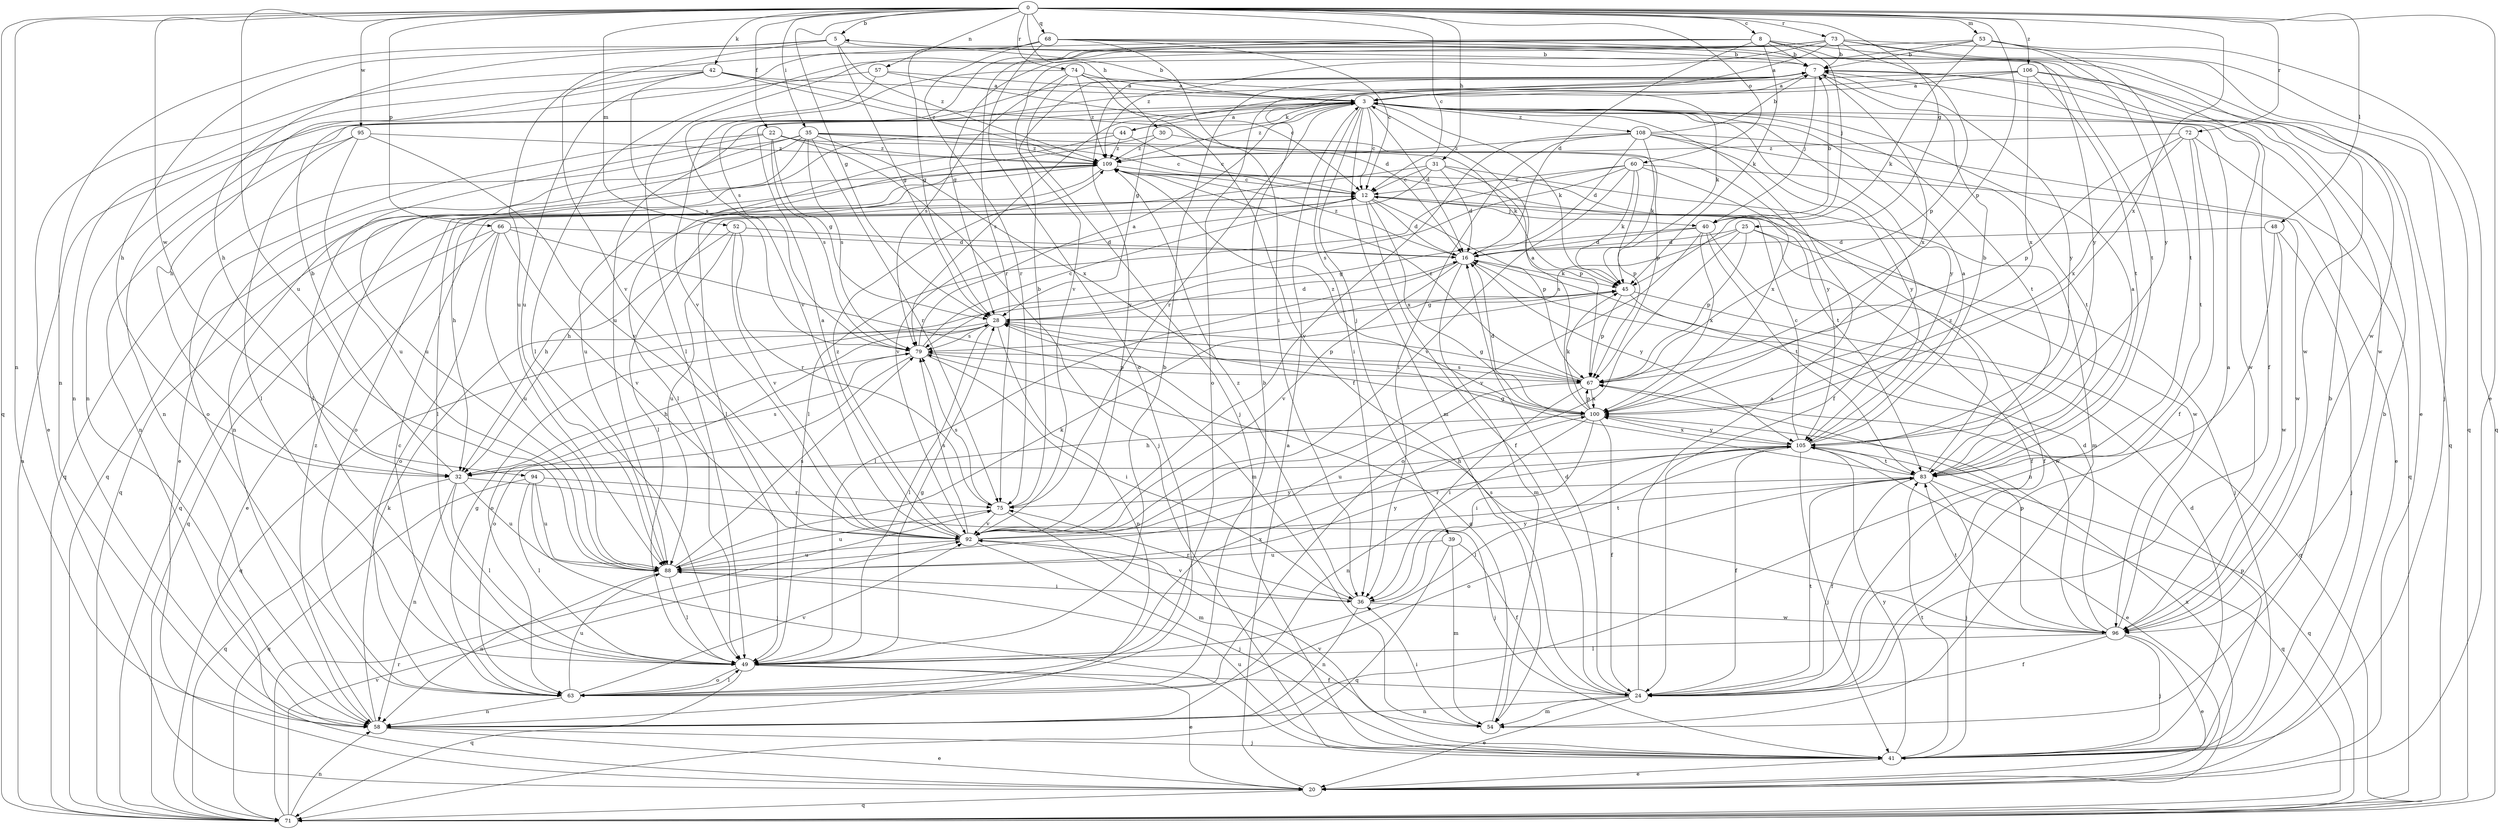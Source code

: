 strict digraph  {
0;
3;
5;
7;
8;
12;
16;
20;
22;
24;
25;
28;
30;
31;
32;
35;
36;
39;
40;
41;
42;
44;
45;
48;
49;
52;
53;
54;
57;
58;
60;
63;
66;
67;
68;
71;
72;
73;
74;
75;
79;
83;
88;
92;
94;
95;
96;
100;
105;
106;
108;
109;
0 -> 5  [label=b];
0 -> 8  [label=c];
0 -> 12  [label=c];
0 -> 20  [label=e];
0 -> 22  [label=f];
0 -> 25  [label=g];
0 -> 28  [label=g];
0 -> 30  [label=h];
0 -> 31  [label=h];
0 -> 35  [label=i];
0 -> 42  [label=k];
0 -> 48  [label=l];
0 -> 52  [label=m];
0 -> 53  [label=m];
0 -> 57  [label=n];
0 -> 58  [label=n];
0 -> 60  [label=o];
0 -> 66  [label=p];
0 -> 67  [label=p];
0 -> 68  [label=q];
0 -> 71  [label=q];
0 -> 72  [label=r];
0 -> 73  [label=r];
0 -> 74  [label=r];
0 -> 88  [label=u];
0 -> 94  [label=w];
0 -> 95  [label=w];
0 -> 100  [label=x];
0 -> 106  [label=z];
3 -> 5  [label=b];
3 -> 12  [label=c];
3 -> 16  [label=d];
3 -> 24  [label=f];
3 -> 36  [label=i];
3 -> 39  [label=j];
3 -> 44  [label=k];
3 -> 45  [label=k];
3 -> 54  [label=m];
3 -> 58  [label=n];
3 -> 75  [label=r];
3 -> 79  [label=s];
3 -> 83  [label=t];
3 -> 96  [label=w];
3 -> 105  [label=y];
3 -> 108  [label=z];
3 -> 109  [label=z];
5 -> 7  [label=b];
5 -> 28  [label=g];
5 -> 32  [label=h];
5 -> 58  [label=n];
5 -> 92  [label=v];
5 -> 109  [label=z];
7 -> 3  [label=a];
7 -> 40  [label=j];
7 -> 63  [label=o];
7 -> 92  [label=v];
7 -> 96  [label=w];
7 -> 100  [label=x];
7 -> 105  [label=y];
8 -> 7  [label=b];
8 -> 16  [label=d];
8 -> 20  [label=e];
8 -> 40  [label=j];
8 -> 45  [label=k];
8 -> 49  [label=l];
8 -> 79  [label=s];
8 -> 88  [label=u];
8 -> 96  [label=w];
12 -> 16  [label=d];
12 -> 24  [label=f];
12 -> 32  [label=h];
12 -> 40  [label=j];
12 -> 49  [label=l];
12 -> 67  [label=p];
12 -> 71  [label=q];
12 -> 96  [label=w];
12 -> 100  [label=x];
16 -> 45  [label=k];
16 -> 49  [label=l];
16 -> 54  [label=m];
16 -> 92  [label=v];
16 -> 105  [label=y];
16 -> 109  [label=z];
20 -> 3  [label=a];
20 -> 71  [label=q];
20 -> 100  [label=x];
22 -> 28  [label=g];
22 -> 41  [label=j];
22 -> 49  [label=l];
22 -> 63  [label=o];
22 -> 79  [label=s];
22 -> 105  [label=y];
22 -> 109  [label=z];
24 -> 3  [label=a];
24 -> 16  [label=d];
24 -> 20  [label=e];
24 -> 54  [label=m];
24 -> 58  [label=n];
24 -> 83  [label=t];
25 -> 16  [label=d];
25 -> 24  [label=f];
25 -> 41  [label=j];
25 -> 63  [label=o];
25 -> 67  [label=p];
25 -> 79  [label=s];
28 -> 16  [label=d];
28 -> 49  [label=l];
28 -> 58  [label=n];
28 -> 63  [label=o];
28 -> 67  [label=p];
28 -> 71  [label=q];
28 -> 79  [label=s];
30 -> 49  [label=l];
30 -> 67  [label=p];
30 -> 109  [label=z];
31 -> 12  [label=c];
31 -> 16  [label=d];
31 -> 49  [label=l];
31 -> 54  [label=m];
31 -> 67  [label=p];
31 -> 92  [label=v];
32 -> 7  [label=b];
32 -> 41  [label=j];
32 -> 49  [label=l];
32 -> 58  [label=n];
32 -> 71  [label=q];
32 -> 79  [label=s];
32 -> 88  [label=u];
35 -> 12  [label=c];
35 -> 20  [label=e];
35 -> 45  [label=k];
35 -> 58  [label=n];
35 -> 71  [label=q];
35 -> 75  [label=r];
35 -> 79  [label=s];
35 -> 88  [label=u];
35 -> 100  [label=x];
35 -> 109  [label=z];
36 -> 58  [label=n];
36 -> 75  [label=r];
36 -> 92  [label=v];
36 -> 96  [label=w];
36 -> 105  [label=y];
36 -> 109  [label=z];
39 -> 24  [label=f];
39 -> 54  [label=m];
39 -> 71  [label=q];
39 -> 88  [label=u];
40 -> 7  [label=b];
40 -> 16  [label=d];
40 -> 24  [label=f];
40 -> 28  [label=g];
40 -> 83  [label=t];
40 -> 92  [label=v];
40 -> 100  [label=x];
41 -> 7  [label=b];
41 -> 16  [label=d];
41 -> 20  [label=e];
41 -> 67  [label=p];
41 -> 83  [label=t];
41 -> 88  [label=u];
41 -> 92  [label=v];
41 -> 105  [label=y];
42 -> 3  [label=a];
42 -> 16  [label=d];
42 -> 20  [label=e];
42 -> 32  [label=h];
42 -> 58  [label=n];
42 -> 79  [label=s];
42 -> 109  [label=z];
44 -> 3  [label=a];
44 -> 12  [label=c];
44 -> 71  [label=q];
44 -> 88  [label=u];
44 -> 109  [label=z];
45 -> 28  [label=g];
45 -> 67  [label=p];
45 -> 71  [label=q];
45 -> 96  [label=w];
48 -> 16  [label=d];
48 -> 41  [label=j];
48 -> 58  [label=n];
48 -> 96  [label=w];
49 -> 7  [label=b];
49 -> 20  [label=e];
49 -> 24  [label=f];
49 -> 28  [label=g];
49 -> 63  [label=o];
49 -> 71  [label=q];
49 -> 100  [label=x];
52 -> 16  [label=d];
52 -> 32  [label=h];
52 -> 75  [label=r];
52 -> 88  [label=u];
52 -> 92  [label=v];
53 -> 7  [label=b];
53 -> 28  [label=g];
53 -> 45  [label=k];
53 -> 71  [label=q];
53 -> 83  [label=t];
53 -> 92  [label=v];
53 -> 105  [label=y];
54 -> 7  [label=b];
54 -> 28  [label=g];
54 -> 36  [label=i];
57 -> 3  [label=a];
57 -> 12  [label=c];
57 -> 58  [label=n];
57 -> 92  [label=v];
58 -> 20  [label=e];
58 -> 41  [label=j];
58 -> 45  [label=k];
58 -> 109  [label=z];
60 -> 12  [label=c];
60 -> 45  [label=k];
60 -> 49  [label=l];
60 -> 67  [label=p];
60 -> 79  [label=s];
60 -> 92  [label=v];
60 -> 96  [label=w];
60 -> 100  [label=x];
63 -> 7  [label=b];
63 -> 12  [label=c];
63 -> 28  [label=g];
63 -> 49  [label=l];
63 -> 58  [label=n];
63 -> 88  [label=u];
63 -> 92  [label=v];
66 -> 16  [label=d];
66 -> 20  [label=e];
66 -> 54  [label=m];
66 -> 63  [label=o];
66 -> 71  [label=q];
66 -> 88  [label=u];
66 -> 92  [label=v];
67 -> 28  [label=g];
67 -> 36  [label=i];
67 -> 79  [label=s];
67 -> 88  [label=u];
67 -> 100  [label=x];
67 -> 109  [label=z];
68 -> 7  [label=b];
68 -> 12  [label=c];
68 -> 24  [label=f];
68 -> 28  [label=g];
68 -> 36  [label=i];
68 -> 63  [label=o];
68 -> 75  [label=r];
68 -> 83  [label=t];
68 -> 88  [label=u];
71 -> 3  [label=a];
71 -> 58  [label=n];
71 -> 75  [label=r];
71 -> 92  [label=v];
72 -> 24  [label=f];
72 -> 67  [label=p];
72 -> 71  [label=q];
72 -> 83  [label=t];
72 -> 100  [label=x];
72 -> 109  [label=z];
73 -> 3  [label=a];
73 -> 7  [label=b];
73 -> 32  [label=h];
73 -> 41  [label=j];
73 -> 49  [label=l];
73 -> 67  [label=p];
73 -> 71  [label=q];
73 -> 75  [label=r];
73 -> 105  [label=y];
73 -> 109  [label=z];
74 -> 3  [label=a];
74 -> 24  [label=f];
74 -> 41  [label=j];
74 -> 45  [label=k];
74 -> 79  [label=s];
74 -> 92  [label=v];
74 -> 109  [label=z];
75 -> 7  [label=b];
75 -> 54  [label=m];
75 -> 79  [label=s];
75 -> 88  [label=u];
75 -> 92  [label=v];
79 -> 3  [label=a];
79 -> 12  [label=c];
79 -> 32  [label=h];
79 -> 36  [label=i];
79 -> 63  [label=o];
79 -> 67  [label=p];
83 -> 3  [label=a];
83 -> 24  [label=f];
83 -> 28  [label=g];
83 -> 41  [label=j];
83 -> 63  [label=o];
83 -> 71  [label=q];
83 -> 75  [label=r];
83 -> 109  [label=z];
88 -> 36  [label=i];
88 -> 45  [label=k];
88 -> 49  [label=l];
88 -> 58  [label=n];
88 -> 79  [label=s];
88 -> 105  [label=y];
92 -> 3  [label=a];
92 -> 41  [label=j];
92 -> 79  [label=s];
92 -> 83  [label=t];
92 -> 88  [label=u];
92 -> 105  [label=y];
92 -> 109  [label=z];
94 -> 41  [label=j];
94 -> 49  [label=l];
94 -> 71  [label=q];
94 -> 75  [label=r];
94 -> 88  [label=u];
95 -> 49  [label=l];
95 -> 58  [label=n];
95 -> 88  [label=u];
95 -> 92  [label=v];
95 -> 109  [label=z];
96 -> 3  [label=a];
96 -> 16  [label=d];
96 -> 20  [label=e];
96 -> 24  [label=f];
96 -> 41  [label=j];
96 -> 49  [label=l];
96 -> 67  [label=p];
96 -> 79  [label=s];
96 -> 83  [label=t];
100 -> 3  [label=a];
100 -> 16  [label=d];
100 -> 24  [label=f];
100 -> 32  [label=h];
100 -> 36  [label=i];
100 -> 45  [label=k];
100 -> 58  [label=n];
100 -> 67  [label=p];
100 -> 105  [label=y];
100 -> 109  [label=z];
105 -> 3  [label=a];
105 -> 7  [label=b];
105 -> 12  [label=c];
105 -> 20  [label=e];
105 -> 24  [label=f];
105 -> 32  [label=h];
105 -> 41  [label=j];
105 -> 49  [label=l];
105 -> 71  [label=q];
105 -> 83  [label=t];
105 -> 100  [label=x];
106 -> 3  [label=a];
106 -> 28  [label=g];
106 -> 71  [label=q];
106 -> 83  [label=t];
106 -> 88  [label=u];
106 -> 96  [label=w];
106 -> 100  [label=x];
108 -> 7  [label=b];
108 -> 16  [label=d];
108 -> 20  [label=e];
108 -> 36  [label=i];
108 -> 45  [label=k];
108 -> 83  [label=t];
108 -> 92  [label=v];
108 -> 105  [label=y];
108 -> 109  [label=z];
109 -> 12  [label=c];
109 -> 32  [label=h];
109 -> 49  [label=l];
109 -> 63  [label=o];
109 -> 71  [label=q];
109 -> 83  [label=t];
}
